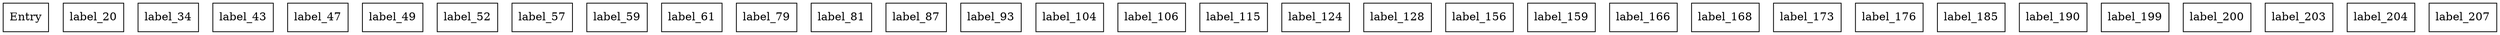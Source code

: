 digraph ControlFlowGraph {
    node [shape=rectangle]
    Entry
    label_20
    label_34
    label_43
    label_47
    label_49
    label_52
    label_57
    label_59
    label_61
    label_79
    label_81
    label_87
    label_93
    label_104
    label_106
    label_115
    label_124
    label_128
    label_156
    label_159
    label_166
    label_168
    label_173
    label_176
    label_185
    label_190
    label_199
    label_200
    label_203
    label_204
    label_207
}